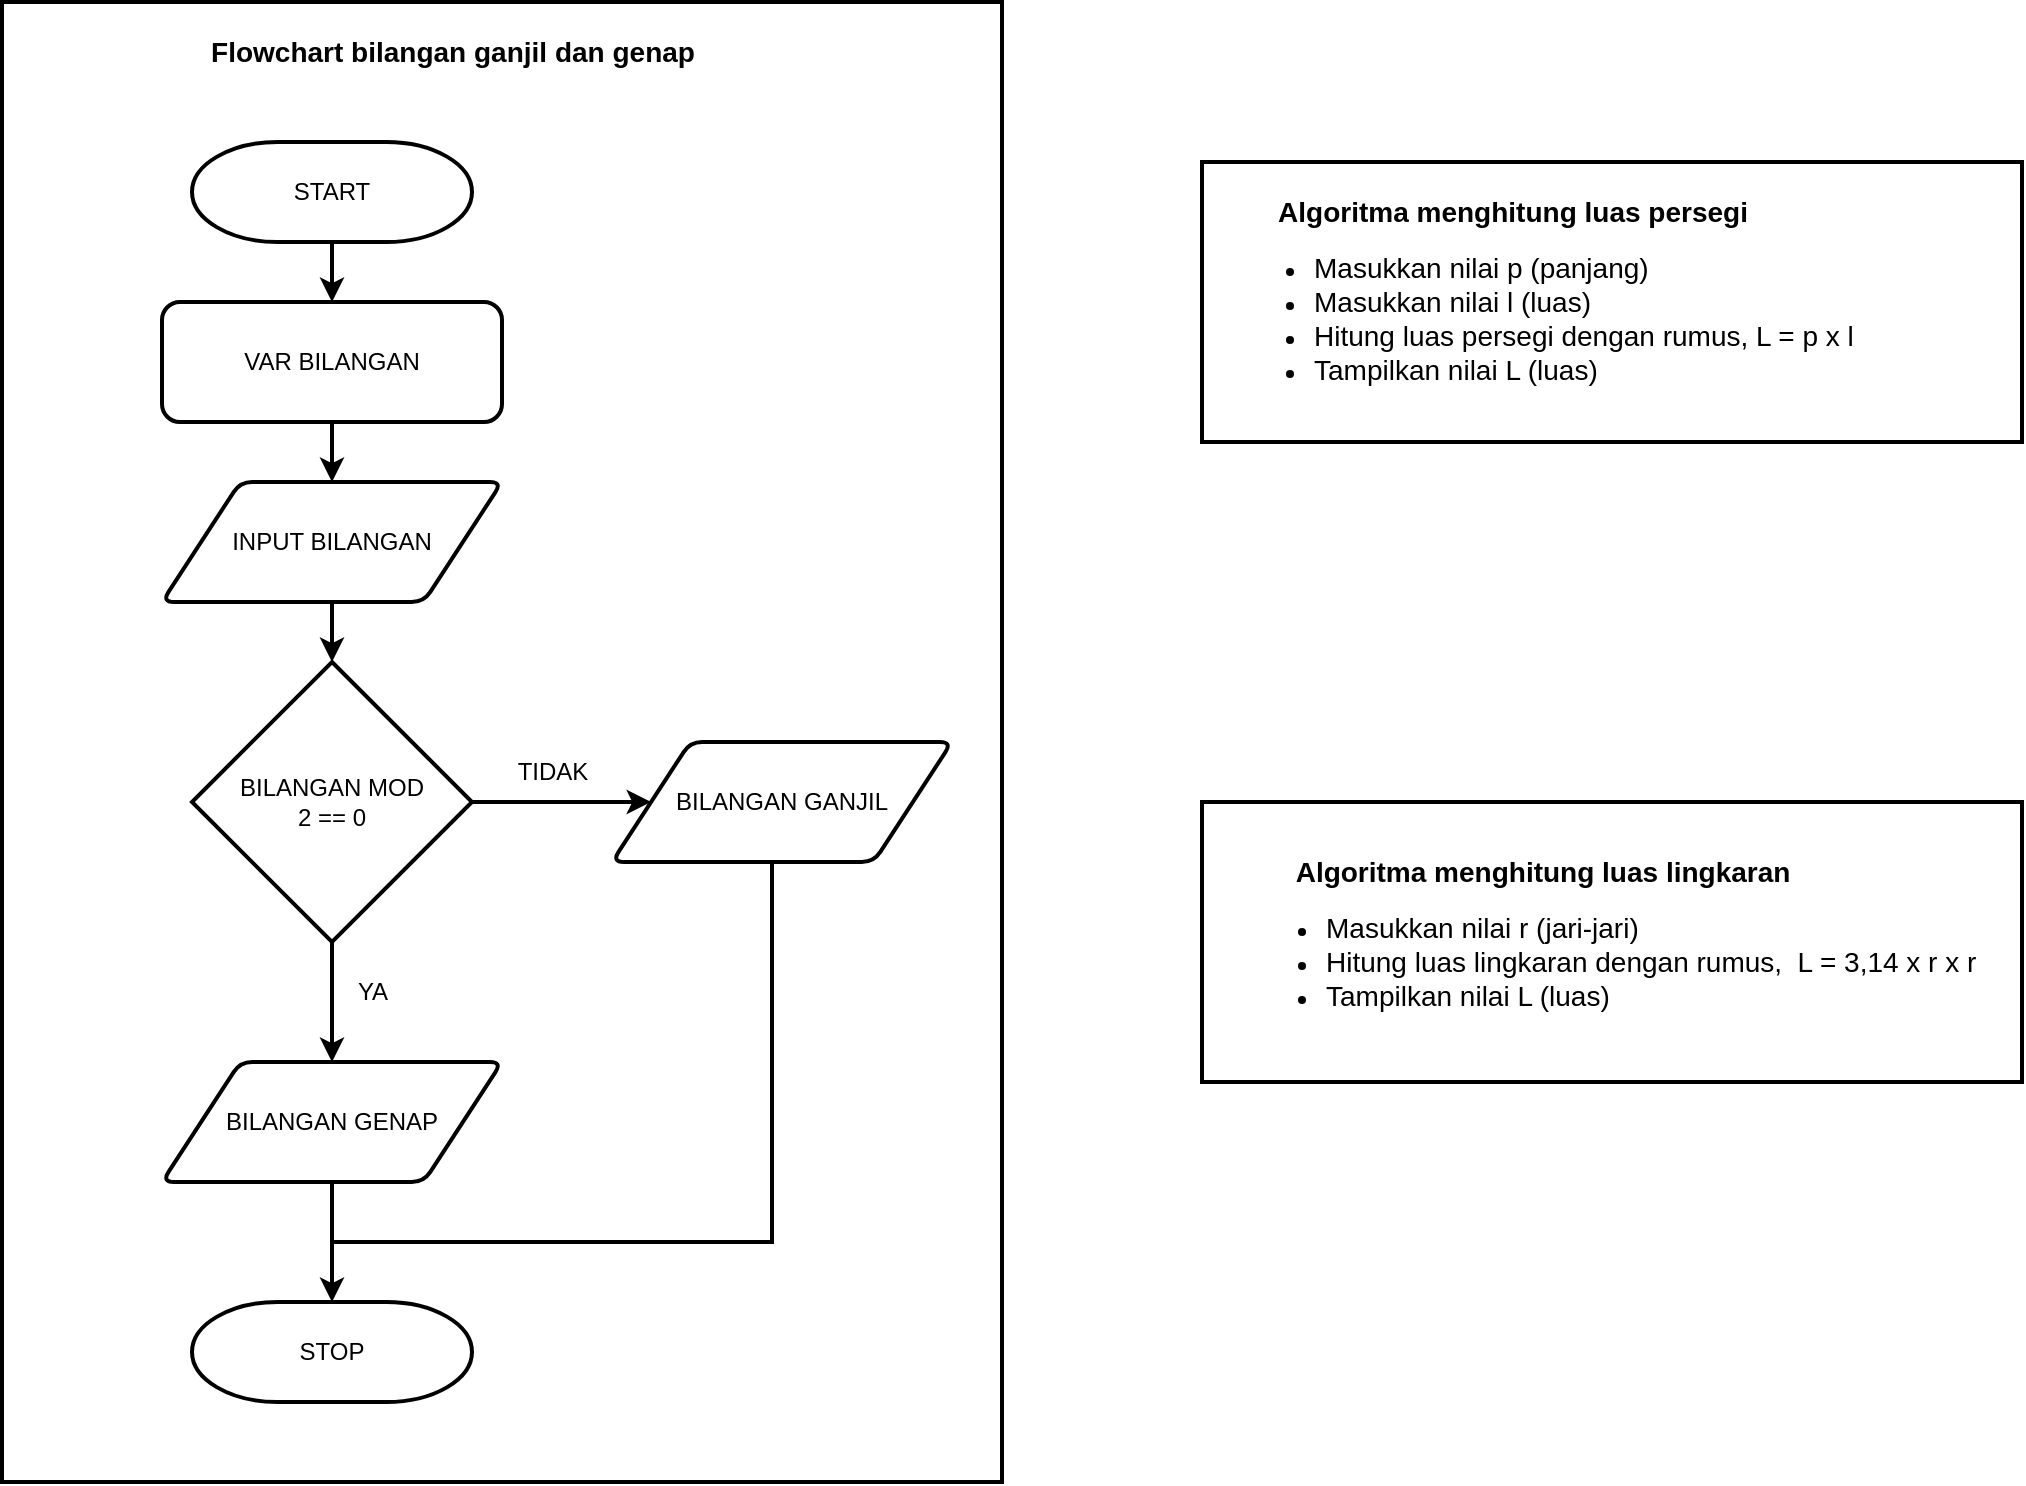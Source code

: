 <mxfile version="20.8.16" type="device"><diagram name="Page-1" id="JZjXfFDIZibR6Rg07dQv"><mxGraphModel dx="2284" dy="836" grid="1" gridSize="10" guides="1" tooltips="1" connect="1" arrows="1" fold="1" page="1" pageScale="1" pageWidth="850" pageHeight="1100" math="0" shadow="0"><root><mxCell id="0"/><mxCell id="1" parent="0"/><mxCell id="ykoiCEvzet_bfgE79nPu-4" style="edgeStyle=orthogonalEdgeStyle;rounded=0;orthogonalLoop=1;jettySize=auto;html=1;entryX=0.5;entryY=0;entryDx=0;entryDy=0;strokeWidth=2;" edge="1" parent="1" source="ykoiCEvzet_bfgE79nPu-1" target="ykoiCEvzet_bfgE79nPu-3"><mxGeometry relative="1" as="geometry"/></mxCell><mxCell id="ykoiCEvzet_bfgE79nPu-1" value="START" style="strokeWidth=2;html=1;shape=mxgraph.flowchart.terminator;whiteSpace=wrap;" vertex="1" parent="1"><mxGeometry x="85" y="140" width="140" height="50" as="geometry"/></mxCell><mxCell id="ykoiCEvzet_bfgE79nPu-7" style="edgeStyle=orthogonalEdgeStyle;rounded=0;orthogonalLoop=1;jettySize=auto;html=1;entryX=0.5;entryY=0;entryDx=0;entryDy=0;entryPerimeter=0;strokeWidth=2;" edge="1" parent="1" source="ykoiCEvzet_bfgE79nPu-2" target="ykoiCEvzet_bfgE79nPu-6"><mxGeometry relative="1" as="geometry"/></mxCell><mxCell id="ykoiCEvzet_bfgE79nPu-2" value="INPUT BILANGAN" style="shape=parallelogram;html=1;strokeWidth=2;perimeter=parallelogramPerimeter;whiteSpace=wrap;rounded=1;arcSize=12;size=0.23;" vertex="1" parent="1"><mxGeometry x="70" y="310" width="170" height="60" as="geometry"/></mxCell><mxCell id="ykoiCEvzet_bfgE79nPu-5" style="edgeStyle=orthogonalEdgeStyle;rounded=0;orthogonalLoop=1;jettySize=auto;html=1;exitX=0.5;exitY=1;exitDx=0;exitDy=0;entryX=0.5;entryY=0;entryDx=0;entryDy=0;strokeWidth=2;" edge="1" parent="1" source="ykoiCEvzet_bfgE79nPu-3" target="ykoiCEvzet_bfgE79nPu-2"><mxGeometry relative="1" as="geometry"/></mxCell><mxCell id="ykoiCEvzet_bfgE79nPu-3" value="VAR BILANGAN" style="rounded=1;whiteSpace=wrap;html=1;strokeWidth=2;" vertex="1" parent="1"><mxGeometry x="70" y="220" width="170" height="60" as="geometry"/></mxCell><mxCell id="ykoiCEvzet_bfgE79nPu-10" style="edgeStyle=orthogonalEdgeStyle;rounded=0;orthogonalLoop=1;jettySize=auto;html=1;strokeWidth=2;" edge="1" parent="1" source="ykoiCEvzet_bfgE79nPu-6" target="ykoiCEvzet_bfgE79nPu-9"><mxGeometry relative="1" as="geometry"/></mxCell><mxCell id="ykoiCEvzet_bfgE79nPu-12" style="edgeStyle=orthogonalEdgeStyle;rounded=0;orthogonalLoop=1;jettySize=auto;html=1;strokeWidth=2;" edge="1" parent="1" source="ykoiCEvzet_bfgE79nPu-6" target="ykoiCEvzet_bfgE79nPu-8"><mxGeometry relative="1" as="geometry"/></mxCell><mxCell id="ykoiCEvzet_bfgE79nPu-6" value="BILANGAN MOD&lt;br&gt;2 == 0" style="strokeWidth=2;html=1;shape=mxgraph.flowchart.decision;whiteSpace=wrap;" vertex="1" parent="1"><mxGeometry x="85" y="400" width="140" height="140" as="geometry"/></mxCell><mxCell id="ykoiCEvzet_bfgE79nPu-16" style="edgeStyle=orthogonalEdgeStyle;rounded=0;orthogonalLoop=1;jettySize=auto;html=1;exitX=0.5;exitY=1;exitDx=0;exitDy=0;strokeWidth=2;" edge="1" parent="1" source="ykoiCEvzet_bfgE79nPu-8" target="ykoiCEvzet_bfgE79nPu-15"><mxGeometry relative="1" as="geometry"/></mxCell><mxCell id="ykoiCEvzet_bfgE79nPu-8" value="BILANGAN GENAP" style="shape=parallelogram;html=1;strokeWidth=2;perimeter=parallelogramPerimeter;whiteSpace=wrap;rounded=1;arcSize=12;size=0.23;" vertex="1" parent="1"><mxGeometry x="70" y="600" width="170" height="60" as="geometry"/></mxCell><mxCell id="ykoiCEvzet_bfgE79nPu-18" style="edgeStyle=orthogonalEdgeStyle;rounded=0;orthogonalLoop=1;jettySize=auto;html=1;strokeWidth=2;strokeColor=default;endArrow=none;endFill=0;" edge="1" parent="1" source="ykoiCEvzet_bfgE79nPu-9"><mxGeometry relative="1" as="geometry"><mxPoint x="155" y="690" as="targetPoint"/><Array as="points"><mxPoint x="375" y="690"/><mxPoint x="165" y="690"/></Array></mxGeometry></mxCell><mxCell id="ykoiCEvzet_bfgE79nPu-9" value="BILANGAN GANJIL" style="shape=parallelogram;html=1;strokeWidth=2;perimeter=parallelogramPerimeter;whiteSpace=wrap;rounded=1;arcSize=12;size=0.23;" vertex="1" parent="1"><mxGeometry x="295" y="440" width="170" height="60" as="geometry"/></mxCell><mxCell id="ykoiCEvzet_bfgE79nPu-13" value="TIDAK" style="text;html=1;align=center;verticalAlign=middle;resizable=0;points=[];autosize=1;strokeColor=none;fillColor=none;" vertex="1" parent="1"><mxGeometry x="235" y="440" width="60" height="30" as="geometry"/></mxCell><mxCell id="ykoiCEvzet_bfgE79nPu-14" value="YA" style="text;html=1;align=center;verticalAlign=middle;resizable=0;points=[];autosize=1;strokeColor=none;fillColor=none;" vertex="1" parent="1"><mxGeometry x="155" y="550" width="40" height="30" as="geometry"/></mxCell><mxCell id="ykoiCEvzet_bfgE79nPu-15" value="STOP" style="strokeWidth=2;html=1;shape=mxgraph.flowchart.terminator;whiteSpace=wrap;" vertex="1" parent="1"><mxGeometry x="85" y="720" width="140" height="50" as="geometry"/></mxCell><mxCell id="_7wqs0GYFAzUzCkymMO2-1" value="&lt;div&gt;&lt;span style=&quot;font-size: 14px;&quot;&gt;&lt;br&gt;&lt;/span&gt;&lt;/div&gt;&lt;ul&gt;&lt;li&gt;&lt;font style=&quot;font-size: 14px;&quot;&gt;Masukkan nilai p (panjang)&lt;/font&gt;&lt;/li&gt;&lt;li&gt;&lt;font style=&quot;font-size: 14px;&quot;&gt;Masukkan nilai l (luas)&lt;/font&gt;&lt;/li&gt;&lt;li&gt;&lt;font style=&quot;font-size: 14px;&quot;&gt;Hitung luas persegi dengan rumus, L = p x l&lt;/font&gt;&lt;/li&gt;&lt;li&gt;&lt;font style=&quot;font-size: 14px;&quot;&gt;Tampilkan nilai L (luas)&amp;nbsp;&amp;nbsp;&lt;/font&gt;&lt;/li&gt;&lt;/ul&gt;" style="text;html=1;align=left;verticalAlign=middle;resizable=0;points=[];autosize=1;strokeColor=none;fillColor=none;" vertex="1" parent="1"><mxGeometry x="604" y="160" width="330" height="120" as="geometry"/></mxCell><mxCell id="_7wqs0GYFAzUzCkymMO2-2" value="&lt;ul&gt;&lt;li&gt;&lt;span style=&quot;font-size: 14px; background-color: initial;&quot;&gt;Masukkan nilai r (jari-jari)&lt;/span&gt;&lt;br&gt;&lt;/li&gt;&lt;li&gt;&lt;font style=&quot;font-size: 14px;&quot;&gt;Hitung luas lingkaran dengan rumus,&amp;nbsp; L = 3,14 x r x r&lt;/font&gt;&lt;/li&gt;&lt;li&gt;&lt;font style=&quot;font-size: 14px;&quot;&gt;Tampilkan nilai L (luas)&lt;/font&gt;&lt;/li&gt;&lt;/ul&gt;" style="text;html=1;align=left;verticalAlign=middle;resizable=0;points=[];autosize=1;strokeColor=none;fillColor=none;" vertex="1" parent="1"><mxGeometry x="610" y="505" width="390" height="90" as="geometry"/></mxCell><mxCell id="_7wqs0GYFAzUzCkymMO2-3" value="" style="rounded=0;whiteSpace=wrap;html=1;strokeWidth=2;fontSize=14;fillColor=none;" vertex="1" parent="1"><mxGeometry x="-10" y="70" width="500" height="740" as="geometry"/></mxCell><mxCell id="_7wqs0GYFAzUzCkymMO2-4" value="&lt;b&gt;Flowchart bilangan ganjil dan genap&lt;/b&gt;" style="text;html=1;align=center;verticalAlign=middle;resizable=0;points=[];autosize=1;strokeColor=none;fillColor=none;fontSize=14;" vertex="1" parent="1"><mxGeometry x="80" y="80" width="270" height="30" as="geometry"/></mxCell><mxCell id="_7wqs0GYFAzUzCkymMO2-6" value="" style="rounded=0;whiteSpace=wrap;html=1;strokeWidth=2;fontSize=14;fillColor=none;" vertex="1" parent="1"><mxGeometry x="590" y="150" width="410" height="140" as="geometry"/></mxCell><mxCell id="_7wqs0GYFAzUzCkymMO2-7" value="&lt;b&gt;Algoritma menghitung luas persegi&lt;/b&gt;" style="text;html=1;align=center;verticalAlign=middle;resizable=0;points=[];autosize=1;strokeColor=none;fillColor=none;fontSize=14;" vertex="1" parent="1"><mxGeometry x="615" y="160" width="260" height="30" as="geometry"/></mxCell><mxCell id="_7wqs0GYFAzUzCkymMO2-8" value="&lt;b&gt;Algoritma menghitung luas lingkaran&lt;/b&gt;" style="text;html=1;align=center;verticalAlign=middle;resizable=0;points=[];autosize=1;strokeColor=none;fillColor=none;fontSize=14;" vertex="1" parent="1"><mxGeometry x="625" y="490" width="270" height="30" as="geometry"/></mxCell><mxCell id="_7wqs0GYFAzUzCkymMO2-9" value="" style="rounded=0;whiteSpace=wrap;html=1;strokeWidth=2;fontSize=14;fillColor=none;" vertex="1" parent="1"><mxGeometry x="590" y="470" width="410" height="140" as="geometry"/></mxCell></root></mxGraphModel></diagram></mxfile>